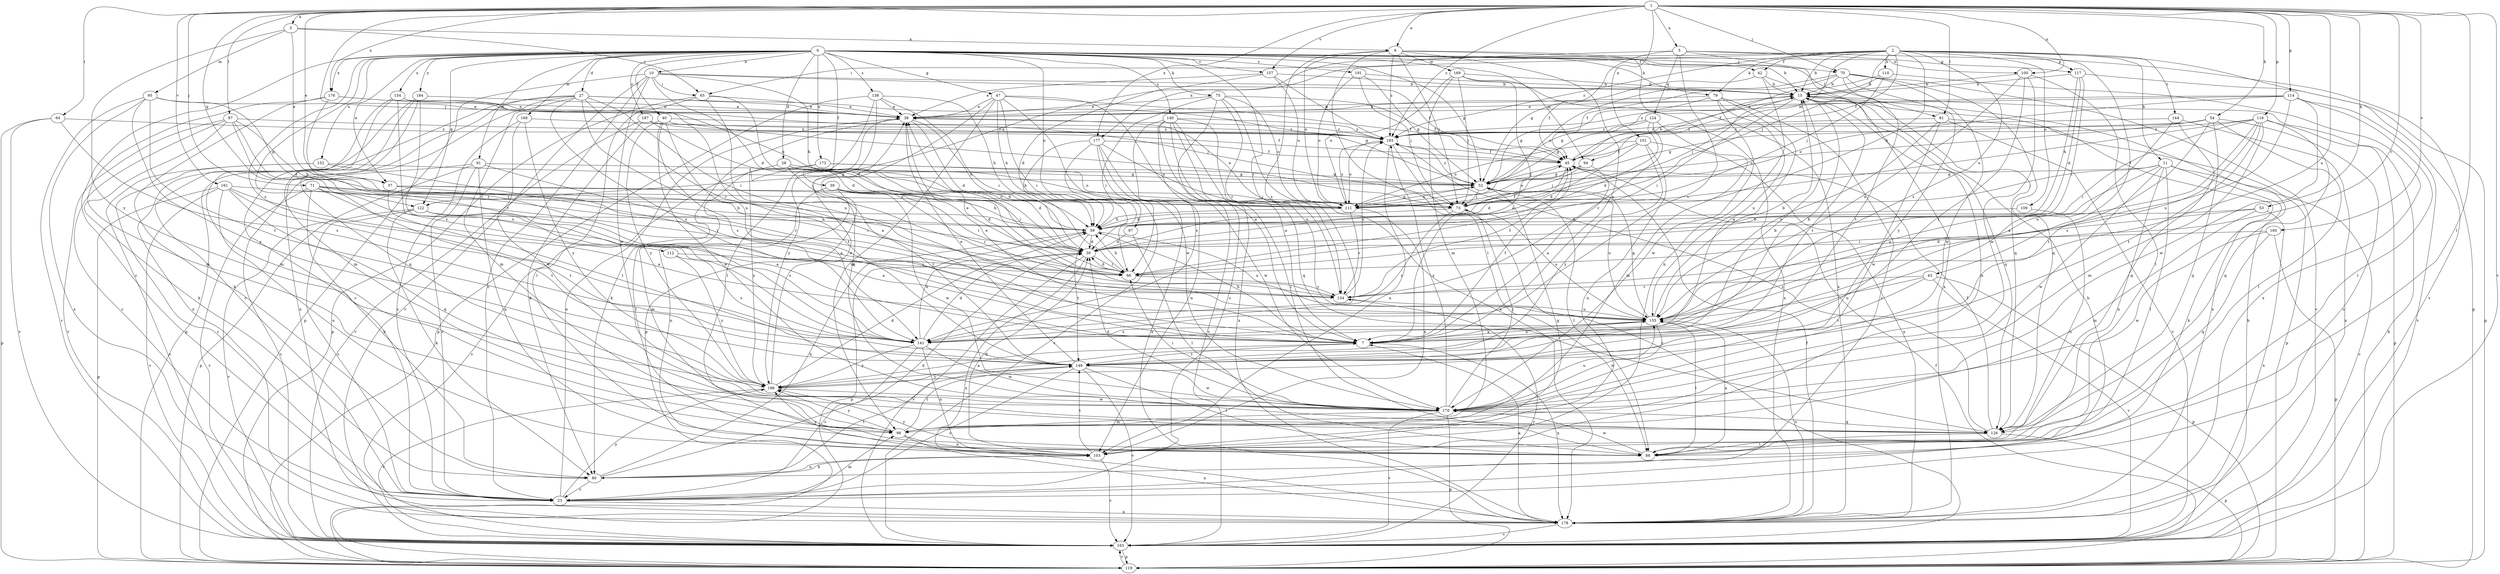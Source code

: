 strict digraph  {
0;
1;
2;
3;
5;
6;
7;
10;
11;
15;
23;
27;
28;
30;
37;
38;
39;
40;
42;
43;
45;
47;
52;
53;
54;
59;
64;
65;
66;
70;
71;
73;
75;
79;
80;
81;
87;
88;
91;
94;
95;
96;
97;
100;
101;
103;
109;
110;
111;
112;
114;
116;
117;
119;
122;
124;
126;
134;
138;
140;
141;
144;
148;
152;
154;
155;
157;
160;
161;
163;
168;
169;
170;
173;
176;
177;
178;
184;
186;
187;
191;
193;
0 -> 10  [label=b];
0 -> 23  [label=c];
0 -> 27  [label=d];
0 -> 28  [label=d];
0 -> 37  [label=e];
0 -> 39  [label=f];
0 -> 40  [label=f];
0 -> 42  [label=f];
0 -> 47  [label=g];
0 -> 52  [label=g];
0 -> 70  [label=j];
0 -> 75  [label=k];
0 -> 79  [label=k];
0 -> 81  [label=l];
0 -> 91  [label=m];
0 -> 94  [label=m];
0 -> 97  [label=n];
0 -> 100  [label=n];
0 -> 112  [label=p];
0 -> 122  [label=q];
0 -> 134  [label=r];
0 -> 138  [label=s];
0 -> 140  [label=s];
0 -> 141  [label=s];
0 -> 152  [label=u];
0 -> 154  [label=u];
0 -> 157  [label=v];
0 -> 168  [label=w];
0 -> 173  [label=x];
0 -> 176  [label=x];
0 -> 184  [label=y];
0 -> 187  [label=z];
0 -> 191  [label=z];
1 -> 3  [label=a];
1 -> 5  [label=a];
1 -> 6  [label=a];
1 -> 37  [label=e];
1 -> 53  [label=h];
1 -> 54  [label=h];
1 -> 64  [label=i];
1 -> 70  [label=j];
1 -> 71  [label=j];
1 -> 73  [label=j];
1 -> 81  [label=l];
1 -> 87  [label=l];
1 -> 88  [label=l];
1 -> 100  [label=n];
1 -> 101  [label=n];
1 -> 114  [label=p];
1 -> 116  [label=p];
1 -> 122  [label=q];
1 -> 134  [label=r];
1 -> 155  [label=u];
1 -> 157  [label=v];
1 -> 160  [label=v];
1 -> 161  [label=v];
1 -> 163  [label=v];
1 -> 176  [label=x];
1 -> 177  [label=x];
1 -> 193  [label=z];
2 -> 11  [label=b];
2 -> 15  [label=b];
2 -> 42  [label=f];
2 -> 43  [label=f];
2 -> 45  [label=f];
2 -> 59  [label=h];
2 -> 65  [label=i];
2 -> 73  [label=j];
2 -> 79  [label=k];
2 -> 94  [label=m];
2 -> 109  [label=o];
2 -> 110  [label=o];
2 -> 117  [label=p];
2 -> 141  [label=s];
2 -> 144  [label=t];
2 -> 163  [label=v];
2 -> 177  [label=x];
2 -> 193  [label=z];
3 -> 6  [label=a];
3 -> 37  [label=e];
3 -> 65  [label=i];
3 -> 95  [label=m];
3 -> 186  [label=y];
5 -> 52  [label=g];
5 -> 117  [label=p];
5 -> 119  [label=p];
5 -> 122  [label=q];
5 -> 124  [label=q];
5 -> 141  [label=s];
5 -> 178  [label=x];
6 -> 7  [label=a];
6 -> 15  [label=b];
6 -> 73  [label=j];
6 -> 88  [label=l];
6 -> 111  [label=o];
6 -> 141  [label=s];
6 -> 169  [label=w];
6 -> 178  [label=x];
6 -> 193  [label=z];
7 -> 15  [label=b];
7 -> 38  [label=e];
7 -> 45  [label=f];
7 -> 59  [label=h];
7 -> 148  [label=t];
7 -> 155  [label=u];
7 -> 178  [label=x];
10 -> 15  [label=b];
10 -> 23  [label=c];
10 -> 30  [label=d];
10 -> 45  [label=f];
10 -> 59  [label=h];
10 -> 65  [label=i];
10 -> 119  [label=p];
10 -> 163  [label=v];
10 -> 170  [label=w];
11 -> 52  [label=g];
11 -> 73  [label=j];
11 -> 80  [label=k];
11 -> 88  [label=l];
11 -> 103  [label=n];
11 -> 155  [label=u];
11 -> 163  [label=v];
11 -> 170  [label=w];
15 -> 38  [label=e];
15 -> 52  [label=g];
15 -> 66  [label=i];
15 -> 73  [label=j];
15 -> 103  [label=n];
15 -> 126  [label=q];
15 -> 148  [label=t];
15 -> 178  [label=x];
23 -> 15  [label=b];
23 -> 38  [label=e];
23 -> 96  [label=m];
23 -> 178  [label=x];
23 -> 186  [label=y];
27 -> 23  [label=c];
27 -> 38  [label=e];
27 -> 52  [label=g];
27 -> 66  [label=i];
27 -> 96  [label=m];
27 -> 119  [label=p];
27 -> 134  [label=r];
27 -> 141  [label=s];
27 -> 155  [label=u];
27 -> 178  [label=x];
28 -> 30  [label=d];
28 -> 52  [label=g];
28 -> 59  [label=h];
28 -> 66  [label=i];
28 -> 88  [label=l];
28 -> 148  [label=t];
30 -> 66  [label=i];
30 -> 163  [label=v];
30 -> 178  [label=x];
37 -> 59  [label=h];
37 -> 66  [label=i];
37 -> 73  [label=j];
37 -> 148  [label=t];
38 -> 15  [label=b];
38 -> 30  [label=d];
38 -> 59  [label=h];
38 -> 80  [label=k];
38 -> 186  [label=y];
38 -> 193  [label=z];
39 -> 30  [label=d];
39 -> 66  [label=i];
39 -> 96  [label=m];
39 -> 103  [label=n];
39 -> 111  [label=o];
39 -> 134  [label=r];
39 -> 170  [label=w];
40 -> 7  [label=a];
40 -> 141  [label=s];
40 -> 148  [label=t];
40 -> 170  [label=w];
40 -> 186  [label=y];
40 -> 193  [label=z];
42 -> 15  [label=b];
42 -> 45  [label=f];
42 -> 103  [label=n];
42 -> 126  [label=q];
43 -> 119  [label=p];
43 -> 134  [label=r];
43 -> 148  [label=t];
43 -> 155  [label=u];
43 -> 163  [label=v];
45 -> 15  [label=b];
45 -> 30  [label=d];
45 -> 52  [label=g];
47 -> 7  [label=a];
47 -> 38  [label=e];
47 -> 45  [label=f];
47 -> 59  [label=h];
47 -> 66  [label=i];
47 -> 96  [label=m];
47 -> 119  [label=p];
47 -> 170  [label=w];
52 -> 73  [label=j];
52 -> 88  [label=l];
52 -> 111  [label=o];
52 -> 155  [label=u];
52 -> 193  [label=z];
53 -> 59  [label=h];
53 -> 66  [label=i];
53 -> 96  [label=m];
53 -> 178  [label=x];
54 -> 23  [label=c];
54 -> 52  [label=g];
54 -> 88  [label=l];
54 -> 111  [label=o];
54 -> 126  [label=q];
54 -> 148  [label=t];
54 -> 193  [label=z];
59 -> 30  [label=d];
59 -> 45  [label=f];
59 -> 119  [label=p];
59 -> 148  [label=t];
59 -> 155  [label=u];
64 -> 119  [label=p];
64 -> 141  [label=s];
64 -> 163  [label=v];
64 -> 193  [label=z];
65 -> 30  [label=d];
65 -> 38  [label=e];
65 -> 88  [label=l];
65 -> 119  [label=p];
65 -> 155  [label=u];
66 -> 30  [label=d];
66 -> 59  [label=h];
66 -> 134  [label=r];
70 -> 15  [label=b];
70 -> 45  [label=f];
70 -> 111  [label=o];
70 -> 126  [label=q];
70 -> 148  [label=t];
70 -> 163  [label=v];
70 -> 170  [label=w];
70 -> 186  [label=y];
71 -> 7  [label=a];
71 -> 59  [label=h];
71 -> 66  [label=i];
71 -> 80  [label=k];
71 -> 111  [label=o];
71 -> 148  [label=t];
71 -> 163  [label=v];
73 -> 59  [label=h];
73 -> 141  [label=s];
73 -> 155  [label=u];
75 -> 23  [label=c];
75 -> 38  [label=e];
75 -> 45  [label=f];
75 -> 66  [label=i];
75 -> 111  [label=o];
75 -> 134  [label=r];
75 -> 178  [label=x];
79 -> 7  [label=a];
79 -> 23  [label=c];
79 -> 38  [label=e];
79 -> 52  [label=g];
79 -> 155  [label=u];
79 -> 170  [label=w];
80 -> 23  [label=c];
80 -> 30  [label=d];
80 -> 59  [label=h];
80 -> 103  [label=n];
80 -> 148  [label=t];
81 -> 119  [label=p];
81 -> 155  [label=u];
81 -> 163  [label=v];
81 -> 170  [label=w];
81 -> 193  [label=z];
87 -> 23  [label=c];
87 -> 59  [label=h];
87 -> 66  [label=i];
87 -> 80  [label=k];
87 -> 134  [label=r];
87 -> 163  [label=v];
87 -> 193  [label=z];
88 -> 155  [label=u];
88 -> 170  [label=w];
88 -> 186  [label=y];
91 -> 23  [label=c];
91 -> 52  [label=g];
91 -> 103  [label=n];
91 -> 119  [label=p];
91 -> 134  [label=r];
91 -> 163  [label=v];
94 -> 7  [label=a];
94 -> 52  [label=g];
94 -> 73  [label=j];
94 -> 111  [label=o];
95 -> 30  [label=d];
95 -> 38  [label=e];
95 -> 148  [label=t];
95 -> 163  [label=v];
95 -> 178  [label=x];
95 -> 186  [label=y];
96 -> 103  [label=n];
96 -> 148  [label=t];
96 -> 178  [label=x];
96 -> 186  [label=y];
97 -> 30  [label=d];
97 -> 88  [label=l];
100 -> 15  [label=b];
100 -> 88  [label=l];
100 -> 148  [label=t];
100 -> 155  [label=u];
100 -> 170  [label=w];
101 -> 30  [label=d];
101 -> 45  [label=f];
101 -> 103  [label=n];
101 -> 111  [label=o];
101 -> 178  [label=x];
101 -> 186  [label=y];
103 -> 30  [label=d];
103 -> 52  [label=g];
103 -> 80  [label=k];
103 -> 148  [label=t];
103 -> 163  [label=v];
103 -> 186  [label=y];
109 -> 59  [label=h];
109 -> 103  [label=n];
110 -> 15  [label=b];
110 -> 45  [label=f];
110 -> 73  [label=j];
110 -> 178  [label=x];
111 -> 38  [label=e];
111 -> 52  [label=g];
111 -> 59  [label=h];
111 -> 103  [label=n];
111 -> 134  [label=r];
111 -> 193  [label=z];
112 -> 66  [label=i];
112 -> 141  [label=s];
112 -> 186  [label=y];
114 -> 38  [label=e];
114 -> 88  [label=l];
114 -> 111  [label=o];
114 -> 155  [label=u];
114 -> 163  [label=v];
114 -> 170  [label=w];
114 -> 193  [label=z];
116 -> 66  [label=i];
116 -> 96  [label=m];
116 -> 111  [label=o];
116 -> 119  [label=p];
116 -> 126  [label=q];
116 -> 141  [label=s];
116 -> 148  [label=t];
116 -> 155  [label=u];
116 -> 193  [label=z];
117 -> 15  [label=b];
117 -> 30  [label=d];
117 -> 59  [label=h];
117 -> 66  [label=i];
117 -> 119  [label=p];
119 -> 15  [label=b];
119 -> 45  [label=f];
119 -> 163  [label=v];
122 -> 7  [label=a];
122 -> 23  [label=c];
122 -> 59  [label=h];
122 -> 80  [label=k];
122 -> 141  [label=s];
122 -> 163  [label=v];
124 -> 30  [label=d];
124 -> 52  [label=g];
124 -> 96  [label=m];
124 -> 134  [label=r];
124 -> 193  [label=z];
126 -> 45  [label=f];
126 -> 88  [label=l];
126 -> 119  [label=p];
126 -> 193  [label=z];
134 -> 38  [label=e];
134 -> 45  [label=f];
134 -> 155  [label=u];
134 -> 193  [label=z];
138 -> 38  [label=e];
138 -> 59  [label=h];
138 -> 66  [label=i];
138 -> 88  [label=l];
138 -> 119  [label=p];
138 -> 126  [label=q];
140 -> 7  [label=a];
140 -> 88  [label=l];
140 -> 126  [label=q];
140 -> 141  [label=s];
140 -> 155  [label=u];
140 -> 163  [label=v];
140 -> 178  [label=x];
140 -> 193  [label=z];
141 -> 23  [label=c];
141 -> 30  [label=d];
141 -> 59  [label=h];
141 -> 103  [label=n];
141 -> 170  [label=w];
141 -> 186  [label=y];
144 -> 7  [label=a];
144 -> 126  [label=q];
144 -> 178  [label=x];
144 -> 193  [label=z];
148 -> 15  [label=b];
148 -> 23  [label=c];
148 -> 38  [label=e];
148 -> 88  [label=l];
148 -> 163  [label=v];
148 -> 170  [label=w];
148 -> 186  [label=y];
152 -> 7  [label=a];
152 -> 23  [label=c];
152 -> 52  [label=g];
152 -> 163  [label=v];
154 -> 23  [label=c];
154 -> 38  [label=e];
154 -> 96  [label=m];
154 -> 111  [label=o];
154 -> 141  [label=s];
155 -> 7  [label=a];
155 -> 15  [label=b];
155 -> 52  [label=g];
155 -> 88  [label=l];
155 -> 141  [label=s];
155 -> 170  [label=w];
157 -> 15  [label=b];
157 -> 30  [label=d];
157 -> 38  [label=e];
157 -> 111  [label=o];
157 -> 193  [label=z];
160 -> 30  [label=d];
160 -> 119  [label=p];
160 -> 126  [label=q];
160 -> 170  [label=w];
161 -> 7  [label=a];
161 -> 73  [label=j];
161 -> 103  [label=n];
161 -> 119  [label=p];
161 -> 126  [label=q];
161 -> 148  [label=t];
161 -> 163  [label=v];
163 -> 15  [label=b];
163 -> 119  [label=p];
163 -> 134  [label=r];
168 -> 23  [label=c];
168 -> 170  [label=w];
168 -> 186  [label=y];
168 -> 193  [label=z];
169 -> 7  [label=a];
169 -> 15  [label=b];
169 -> 73  [label=j];
169 -> 96  [label=m];
169 -> 111  [label=o];
169 -> 178  [label=x];
170 -> 30  [label=d];
170 -> 66  [label=i];
170 -> 73  [label=j];
170 -> 96  [label=m];
170 -> 119  [label=p];
170 -> 126  [label=q];
170 -> 155  [label=u];
170 -> 163  [label=v];
170 -> 193  [label=z];
173 -> 52  [label=g];
173 -> 111  [label=o];
173 -> 163  [label=v];
173 -> 186  [label=y];
176 -> 38  [label=e];
176 -> 73  [label=j];
176 -> 80  [label=k];
176 -> 96  [label=m];
176 -> 134  [label=r];
177 -> 45  [label=f];
177 -> 59  [label=h];
177 -> 103  [label=n];
177 -> 111  [label=o];
177 -> 163  [label=v];
177 -> 170  [label=w];
177 -> 178  [label=x];
178 -> 7  [label=a];
178 -> 45  [label=f];
178 -> 155  [label=u];
178 -> 163  [label=v];
184 -> 38  [label=e];
184 -> 96  [label=m];
184 -> 126  [label=q];
184 -> 141  [label=s];
184 -> 178  [label=x];
186 -> 7  [label=a];
186 -> 30  [label=d];
186 -> 38  [label=e];
186 -> 163  [label=v];
186 -> 170  [label=w];
187 -> 30  [label=d];
187 -> 45  [label=f];
187 -> 80  [label=k];
187 -> 163  [label=v];
187 -> 193  [label=z];
191 -> 15  [label=b];
191 -> 52  [label=g];
191 -> 73  [label=j];
191 -> 111  [label=o];
193 -> 45  [label=f];
193 -> 103  [label=n];
193 -> 111  [label=o];
193 -> 163  [label=v];
}
